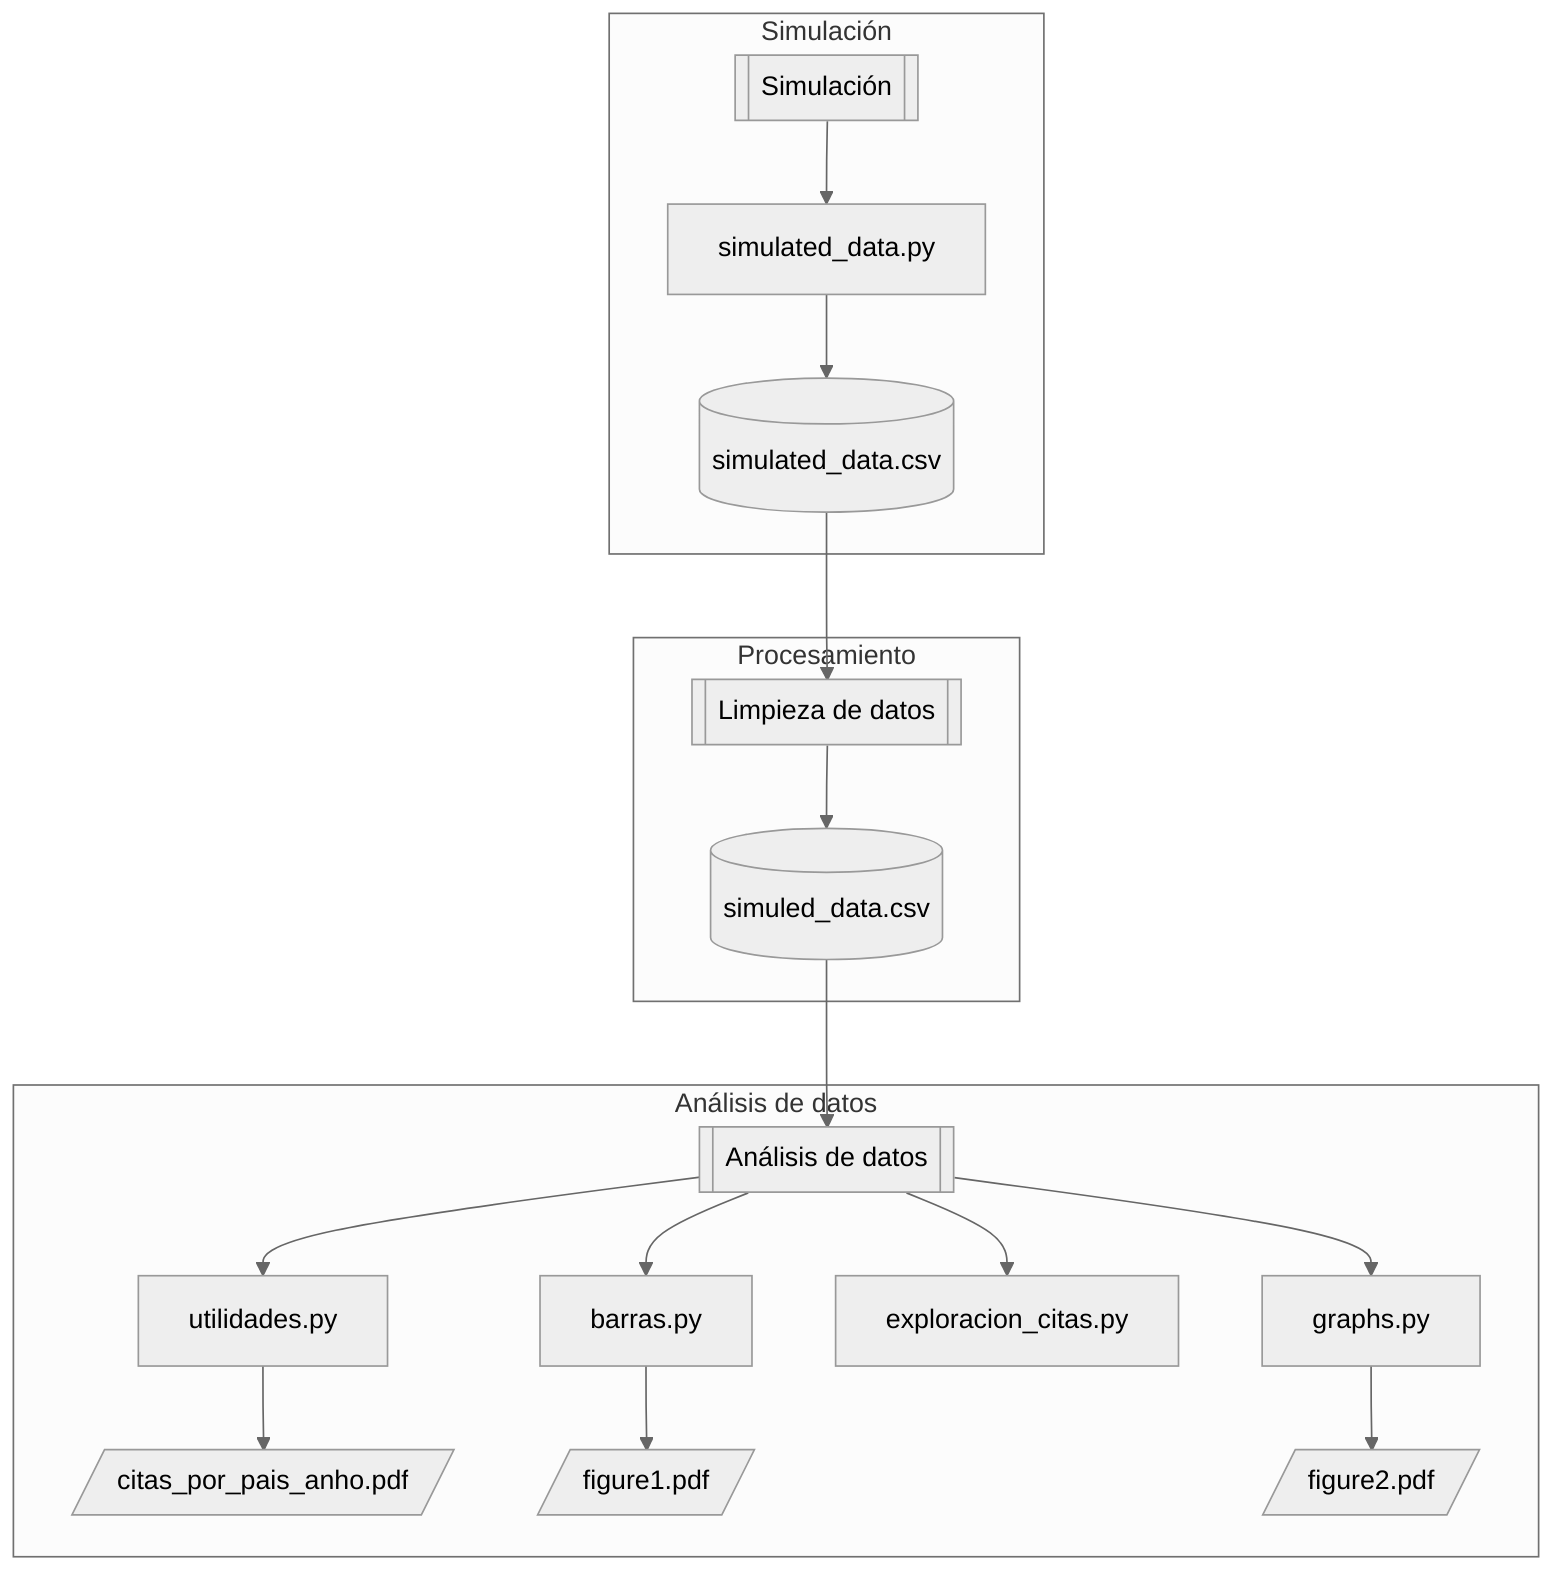 ---
config:
  theme: neutral
---
graph TD
    subgraph Simulación
        A[[Simulación]] --> B[simulated_data.py]
        B --> C[(simulated_data.csv)]
    end
    subgraph Procesamiento
        C[(simulated_data.csv)] --> D[[Limpieza de datos]]
        D --> E[(simuled_data.csv)]
    end
    subgraph "Análisis de datos"
        E --> F[[Análisis de datos]]
        F --> G[utilidades.py]
        F --> H[barras.py]
        F --> I[exploracion_citas.py]
        F --> J[graphs.py]
        G --> K[/citas_por_pais_anho.pdf/]
        H --> L[/figure1.pdf/]
        J --> M[/figure2.pdf/]
    end